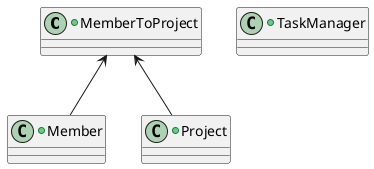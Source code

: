 @startuml

MemberToProject <-- Member
MemberToProject <-- Project

+class Member {
}

+class MemberToProject {
}

+class Project {
}

+class TaskManager {
}
@enduml